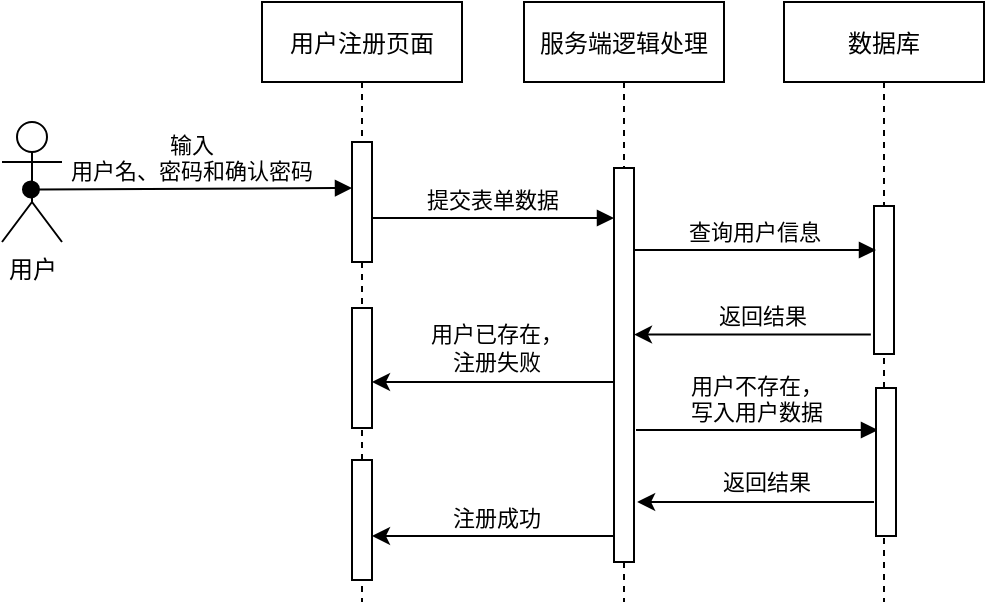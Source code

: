 <mxfile version="17.4.5" type="github">
  <diagram id="kgpKYQtTHZ0yAKxKKP6v" name="Page-1">
    <mxGraphModel dx="1415" dy="573" grid="1" gridSize="10" guides="1" tooltips="1" connect="1" arrows="1" fold="1" page="1" pageScale="1" pageWidth="850" pageHeight="1100" math="0" shadow="0">
      <root>
        <mxCell id="0" />
        <mxCell id="1" parent="0" />
        <mxCell id="3nuBFxr9cyL0pnOWT2aG-1" value="用户注册页面" style="shape=umlLifeline;perimeter=lifelinePerimeter;container=1;collapsible=0;recursiveResize=0;rounded=0;shadow=0;strokeWidth=1;" parent="1" vertex="1">
          <mxGeometry x="120" y="80" width="100" height="300" as="geometry" />
        </mxCell>
        <mxCell id="3nuBFxr9cyL0pnOWT2aG-2" value="" style="points=[];perimeter=orthogonalPerimeter;rounded=0;shadow=0;strokeWidth=1;" parent="3nuBFxr9cyL0pnOWT2aG-1" vertex="1">
          <mxGeometry x="45" y="70" width="10" height="60" as="geometry" />
        </mxCell>
        <mxCell id="DnxQkj5Rth7esdxyqCG_-12" value="" style="points=[];perimeter=orthogonalPerimeter;rounded=0;shadow=0;strokeWidth=1;" parent="3nuBFxr9cyL0pnOWT2aG-1" vertex="1">
          <mxGeometry x="45" y="153" width="10" height="60" as="geometry" />
        </mxCell>
        <mxCell id="xjxl5RrPlnFee1k7i7ue-8" value="" style="points=[];perimeter=orthogonalPerimeter;rounded=0;shadow=0;strokeWidth=1;" vertex="1" parent="3nuBFxr9cyL0pnOWT2aG-1">
          <mxGeometry x="45" y="229" width="10" height="60" as="geometry" />
        </mxCell>
        <mxCell id="3nuBFxr9cyL0pnOWT2aG-5" value="服务端逻辑处理" style="shape=umlLifeline;perimeter=lifelinePerimeter;container=1;collapsible=0;recursiveResize=0;rounded=0;shadow=0;strokeWidth=1;" parent="1" vertex="1">
          <mxGeometry x="251" y="80" width="100" height="300" as="geometry" />
        </mxCell>
        <mxCell id="3nuBFxr9cyL0pnOWT2aG-6" value="" style="points=[];perimeter=orthogonalPerimeter;rounded=0;shadow=0;strokeWidth=1;" parent="3nuBFxr9cyL0pnOWT2aG-5" vertex="1">
          <mxGeometry x="45" y="83" width="10" height="197" as="geometry" />
        </mxCell>
        <mxCell id="3nuBFxr9cyL0pnOWT2aG-8" value="提交表单数据" style="verticalAlign=bottom;endArrow=block;shadow=0;strokeWidth=1;" parent="1" edge="1">
          <mxGeometry relative="1" as="geometry">
            <mxPoint x="175" y="188.0" as="sourcePoint" />
            <mxPoint x="296" y="188.0" as="targetPoint" />
          </mxGeometry>
        </mxCell>
        <mxCell id="DnxQkj5Rth7esdxyqCG_-2" value="用户" style="shape=umlActor;verticalLabelPosition=bottom;verticalAlign=top;html=1;outlineConnect=0;" parent="1" vertex="1">
          <mxGeometry x="-10" y="140" width="30" height="60" as="geometry" />
        </mxCell>
        <mxCell id="3nuBFxr9cyL0pnOWT2aG-3" value="输入&#xa;用户名、密码和确认密码" style="verticalAlign=bottom;startArrow=oval;endArrow=block;startSize=8;shadow=0;strokeWidth=1;exitX=0.483;exitY=0.562;exitDx=0;exitDy=0;exitPerimeter=0;" parent="1" edge="1" source="DnxQkj5Rth7esdxyqCG_-2">
          <mxGeometry relative="1" as="geometry">
            <mxPoint x="25" y="173" as="sourcePoint" />
            <mxPoint x="165" y="173" as="targetPoint" />
          </mxGeometry>
        </mxCell>
        <mxCell id="DnxQkj5Rth7esdxyqCG_-4" value="数据库" style="shape=umlLifeline;perimeter=lifelinePerimeter;container=1;collapsible=0;recursiveResize=0;rounded=0;shadow=0;strokeWidth=1;" parent="1" vertex="1">
          <mxGeometry x="381" y="80" width="100" height="300" as="geometry" />
        </mxCell>
        <mxCell id="DnxQkj5Rth7esdxyqCG_-5" value="" style="points=[];perimeter=orthogonalPerimeter;rounded=0;shadow=0;strokeWidth=1;" parent="DnxQkj5Rth7esdxyqCG_-4" vertex="1">
          <mxGeometry x="45" y="102" width="10" height="74" as="geometry" />
        </mxCell>
        <mxCell id="xjxl5RrPlnFee1k7i7ue-4" value="" style="endArrow=classic;html=1;rounded=0;exitX=-0.157;exitY=0.869;exitDx=0;exitDy=0;exitPerimeter=0;" edge="1" parent="DnxQkj5Rth7esdxyqCG_-4">
          <mxGeometry width="50" height="50" relative="1" as="geometry">
            <mxPoint x="45.0" y="249.996" as="sourcePoint" />
            <mxPoint x="-73.43" y="249.996" as="targetPoint" />
          </mxGeometry>
        </mxCell>
        <mxCell id="xjxl5RrPlnFee1k7i7ue-5" value="返回结果" style="edgeLabel;html=1;align=center;verticalAlign=middle;resizable=0;points=[];" vertex="1" connectable="0" parent="xjxl5RrPlnFee1k7i7ue-4">
          <mxGeometry x="-0.286" y="1" relative="1" as="geometry">
            <mxPoint x="-12" y="-11" as="offset" />
          </mxGeometry>
        </mxCell>
        <mxCell id="DnxQkj5Rth7esdxyqCG_-6" value="查询用户信息" style="verticalAlign=bottom;endArrow=block;shadow=0;strokeWidth=1;" parent="1" edge="1">
          <mxGeometry relative="1" as="geometry">
            <mxPoint x="306" y="204.0" as="sourcePoint" />
            <mxPoint x="427" y="204.0" as="targetPoint" />
          </mxGeometry>
        </mxCell>
        <mxCell id="DnxQkj5Rth7esdxyqCG_-8" value="" style="endArrow=classic;html=1;rounded=0;exitX=-0.157;exitY=0.869;exitDx=0;exitDy=0;exitPerimeter=0;" parent="1" source="DnxQkj5Rth7esdxyqCG_-5" edge="1">
          <mxGeometry width="50" height="50" relative="1" as="geometry">
            <mxPoint x="250" y="250" as="sourcePoint" />
            <mxPoint x="306" y="246.306" as="targetPoint" />
          </mxGeometry>
        </mxCell>
        <mxCell id="DnxQkj5Rth7esdxyqCG_-9" value="返回结果" style="edgeLabel;html=1;align=center;verticalAlign=middle;resizable=0;points=[];" parent="DnxQkj5Rth7esdxyqCG_-8" vertex="1" connectable="0">
          <mxGeometry x="-0.286" y="1" relative="1" as="geometry">
            <mxPoint x="-12" y="-11" as="offset" />
          </mxGeometry>
        </mxCell>
        <mxCell id="DnxQkj5Rth7esdxyqCG_-10" value="" style="endArrow=classic;html=1;rounded=0;exitX=-0.157;exitY=0.869;exitDx=0;exitDy=0;exitPerimeter=0;" parent="1" edge="1">
          <mxGeometry width="50" height="50" relative="1" as="geometry">
            <mxPoint x="296.43" y="269.996" as="sourcePoint" />
            <mxPoint x="175" y="269.996" as="targetPoint" />
          </mxGeometry>
        </mxCell>
        <mxCell id="xjxl5RrPlnFee1k7i7ue-1" value="用户已存在，&lt;br&gt;注册失败" style="edgeLabel;html=1;align=center;verticalAlign=middle;resizable=0;points=[];" vertex="1" connectable="0" parent="DnxQkj5Rth7esdxyqCG_-10">
          <mxGeometry x="0.163" y="-3" relative="1" as="geometry">
            <mxPoint x="11" y="-14" as="offset" />
          </mxGeometry>
        </mxCell>
        <mxCell id="xjxl5RrPlnFee1k7i7ue-2" value="用户不存在，&#xa;写入用户数据" style="verticalAlign=bottom;endArrow=block;shadow=0;strokeWidth=1;" edge="1" parent="1">
          <mxGeometry relative="1" as="geometry">
            <mxPoint x="307" y="294.0" as="sourcePoint" />
            <mxPoint x="428.0" y="294.0" as="targetPoint" />
          </mxGeometry>
        </mxCell>
        <mxCell id="xjxl5RrPlnFee1k7i7ue-3" value="" style="points=[];perimeter=orthogonalPerimeter;rounded=0;shadow=0;strokeWidth=1;" vertex="1" parent="1">
          <mxGeometry x="427" y="273" width="10" height="74" as="geometry" />
        </mxCell>
        <mxCell id="xjxl5RrPlnFee1k7i7ue-6" value="" style="endArrow=classic;html=1;rounded=0;exitX=-0.157;exitY=0.869;exitDx=0;exitDy=0;exitPerimeter=0;" edge="1" parent="1">
          <mxGeometry width="50" height="50" relative="1" as="geometry">
            <mxPoint x="296.43" y="346.996" as="sourcePoint" />
            <mxPoint x="175" y="346.996" as="targetPoint" />
          </mxGeometry>
        </mxCell>
        <mxCell id="xjxl5RrPlnFee1k7i7ue-7" value="注册成功" style="edgeLabel;html=1;align=center;verticalAlign=middle;resizable=0;points=[];" vertex="1" connectable="0" parent="xjxl5RrPlnFee1k7i7ue-6">
          <mxGeometry x="0.163" y="-3" relative="1" as="geometry">
            <mxPoint x="11" y="-6" as="offset" />
          </mxGeometry>
        </mxCell>
      </root>
    </mxGraphModel>
  </diagram>
</mxfile>
